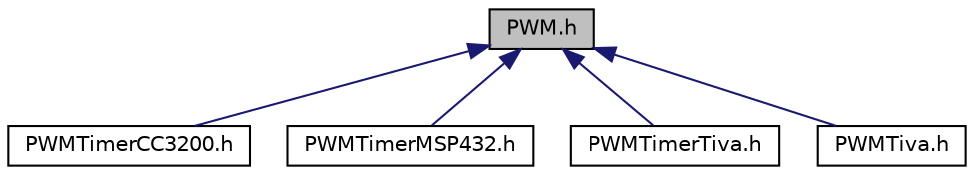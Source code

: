 digraph "PWM.h"
{
  edge [fontname="Helvetica",fontsize="10",labelfontname="Helvetica",labelfontsize="10"];
  node [fontname="Helvetica",fontsize="10",shape=record];
  Node1 [label="PWM.h",height=0.2,width=0.4,color="black", fillcolor="grey75", style="filled", fontcolor="black"];
  Node1 -> Node2 [dir="back",color="midnightblue",fontsize="10",style="solid",fontname="Helvetica"];
  Node2 [label="PWMTimerCC3200.h",height=0.2,width=0.4,color="black", fillcolor="white", style="filled",URL="$_p_w_m_timer_c_c3200_8h.html",tooltip="PWM driver implementation using CC3200 General Purpose Timer peripherals. "];
  Node1 -> Node3 [dir="back",color="midnightblue",fontsize="10",style="solid",fontname="Helvetica"];
  Node3 [label="PWMTimerMSP432.h",height=0.2,width=0.4,color="black", fillcolor="white", style="filled",URL="$_p_w_m_timer_m_s_p432_8h.html",tooltip="PWM driver implementation. "];
  Node1 -> Node4 [dir="back",color="midnightblue",fontsize="10",style="solid",fontname="Helvetica"];
  Node4 [label="PWMTimerTiva.h",height=0.2,width=0.4,color="black", fillcolor="white", style="filled",URL="$_p_w_m_timer_tiva_8h.html",tooltip="PWM driver implementation using Tiva General Purpose Timer peripherals. "];
  Node1 -> Node5 [dir="back",color="midnightblue",fontsize="10",style="solid",fontname="Helvetica"];
  Node5 [label="PWMTiva.h",height=0.2,width=0.4,color="black", fillcolor="white", style="filled",URL="$_p_w_m_tiva_8h.html",tooltip="PWM driver implementation for Tiva PWM perhiperals. "];
}
